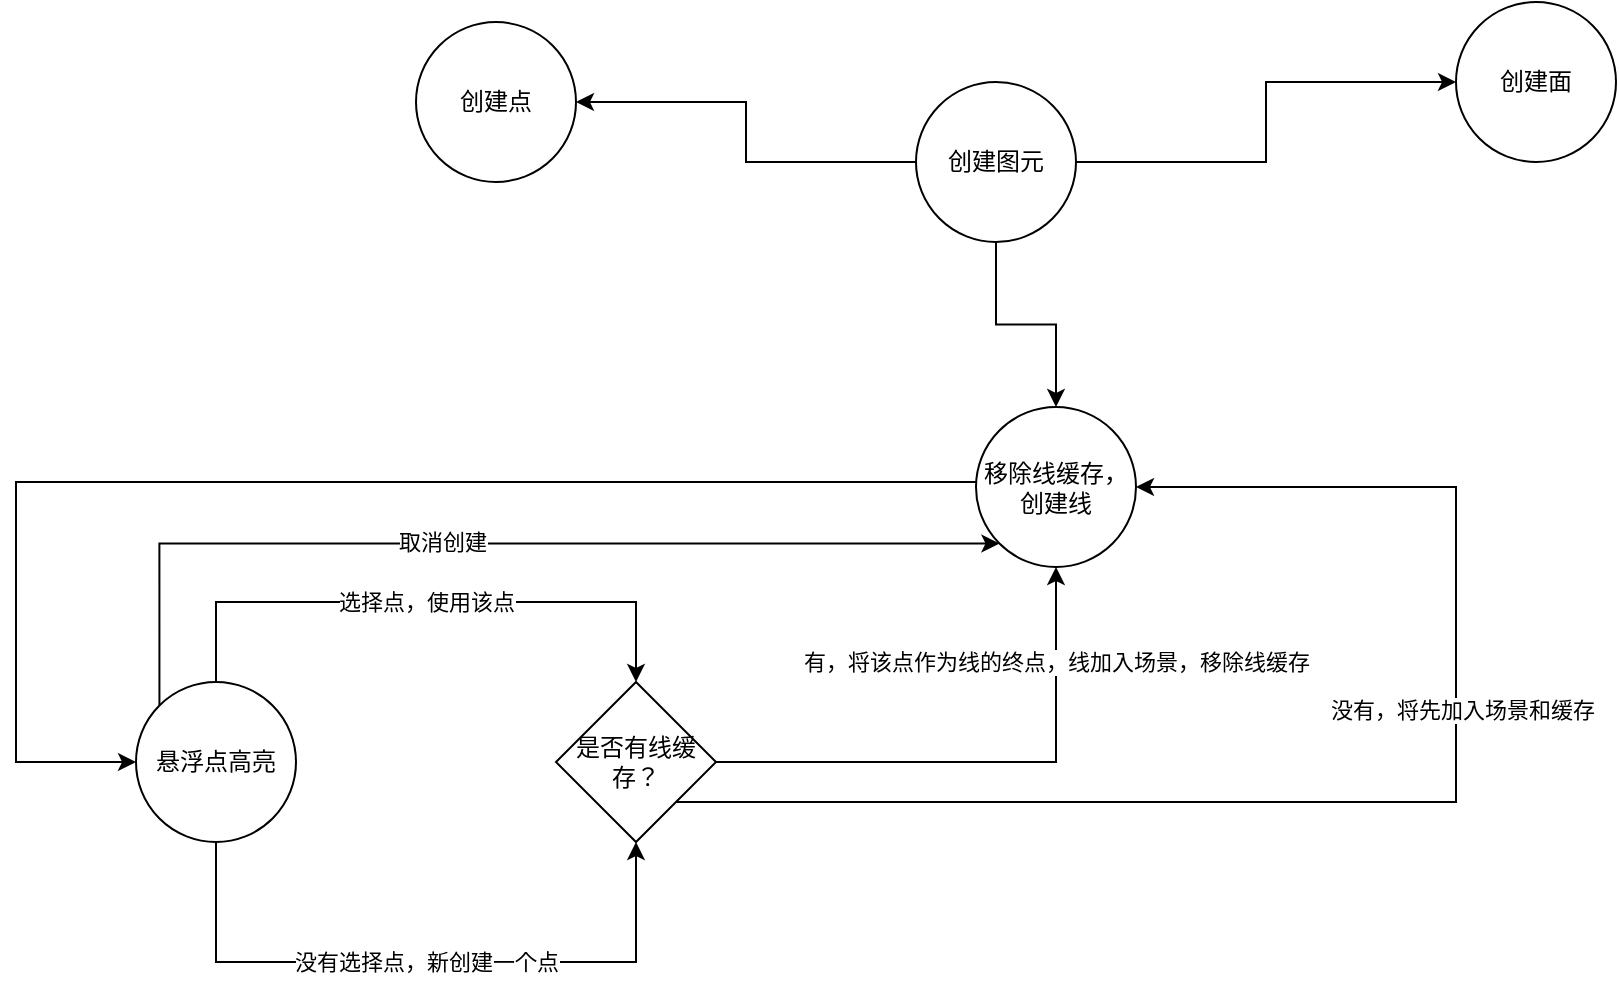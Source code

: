 <mxfile version="21.0.8" type="github">
  <diagram id="C5RBs43oDa-KdzZeNtuy" name="Page-1">
    <mxGraphModel dx="1695" dy="537" grid="1" gridSize="10" guides="1" tooltips="1" connect="1" arrows="1" fold="1" page="1" pageScale="1" pageWidth="827" pageHeight="1169" math="0" shadow="0">
      <root>
        <mxCell id="WIyWlLk6GJQsqaUBKTNV-0" />
        <mxCell id="WIyWlLk6GJQsqaUBKTNV-1" parent="WIyWlLk6GJQsqaUBKTNV-0" />
        <mxCell id="m3I1wzvR6y6KVqd5ag9C-13" value="" style="edgeStyle=orthogonalEdgeStyle;rounded=0;orthogonalLoop=1;jettySize=auto;html=1;" edge="1" parent="WIyWlLk6GJQsqaUBKTNV-1" source="m3I1wzvR6y6KVqd5ag9C-11" target="m3I1wzvR6y6KVqd5ag9C-12">
          <mxGeometry relative="1" as="geometry" />
        </mxCell>
        <mxCell id="m3I1wzvR6y6KVqd5ag9C-15" value="" style="edgeStyle=orthogonalEdgeStyle;rounded=0;orthogonalLoop=1;jettySize=auto;html=1;" edge="1" parent="WIyWlLk6GJQsqaUBKTNV-1" source="m3I1wzvR6y6KVqd5ag9C-11" target="m3I1wzvR6y6KVqd5ag9C-14">
          <mxGeometry relative="1" as="geometry" />
        </mxCell>
        <mxCell id="m3I1wzvR6y6KVqd5ag9C-17" value="" style="edgeStyle=orthogonalEdgeStyle;rounded=0;orthogonalLoop=1;jettySize=auto;html=1;" edge="1" parent="WIyWlLk6GJQsqaUBKTNV-1" source="m3I1wzvR6y6KVqd5ag9C-11" target="m3I1wzvR6y6KVqd5ag9C-16">
          <mxGeometry relative="1" as="geometry" />
        </mxCell>
        <mxCell id="m3I1wzvR6y6KVqd5ag9C-11" value="创建图元" style="ellipse;whiteSpace=wrap;html=1;aspect=fixed;" vertex="1" parent="WIyWlLk6GJQsqaUBKTNV-1">
          <mxGeometry x="90" y="50" width="80" height="80" as="geometry" />
        </mxCell>
        <mxCell id="m3I1wzvR6y6KVqd5ag9C-12" value="创建点" style="ellipse;whiteSpace=wrap;html=1;" vertex="1" parent="WIyWlLk6GJQsqaUBKTNV-1">
          <mxGeometry x="-160" y="20" width="80" height="80" as="geometry" />
        </mxCell>
        <mxCell id="m3I1wzvR6y6KVqd5ag9C-44" style="edgeStyle=orthogonalEdgeStyle;rounded=0;orthogonalLoop=1;jettySize=auto;html=1;" edge="1" parent="WIyWlLk6GJQsqaUBKTNV-1" source="m3I1wzvR6y6KVqd5ag9C-14" target="m3I1wzvR6y6KVqd5ag9C-42">
          <mxGeometry relative="1" as="geometry">
            <Array as="points">
              <mxPoint x="-360" y="250" />
              <mxPoint x="-360" y="390" />
            </Array>
          </mxGeometry>
        </mxCell>
        <mxCell id="m3I1wzvR6y6KVqd5ag9C-14" value="移除线缓存，创建线" style="ellipse;whiteSpace=wrap;html=1;" vertex="1" parent="WIyWlLk6GJQsqaUBKTNV-1">
          <mxGeometry x="120" y="212.5" width="80" height="80" as="geometry" />
        </mxCell>
        <mxCell id="m3I1wzvR6y6KVqd5ag9C-16" value="创建面" style="ellipse;whiteSpace=wrap;html=1;" vertex="1" parent="WIyWlLk6GJQsqaUBKTNV-1">
          <mxGeometry x="360" y="10" width="80" height="80" as="geometry" />
        </mxCell>
        <mxCell id="m3I1wzvR6y6KVqd5ag9C-24" value="" style="edgeStyle=orthogonalEdgeStyle;rounded=0;orthogonalLoop=1;jettySize=auto;html=1;entryX=0.5;entryY=1;entryDx=0;entryDy=0;" edge="1" parent="WIyWlLk6GJQsqaUBKTNV-1" source="m3I1wzvR6y6KVqd5ag9C-18" target="m3I1wzvR6y6KVqd5ag9C-14">
          <mxGeometry relative="1" as="geometry">
            <Array as="points">
              <mxPoint x="160" y="390" />
            </Array>
          </mxGeometry>
        </mxCell>
        <mxCell id="m3I1wzvR6y6KVqd5ag9C-45" value="有，将该点作为线的终点，线加入场景，移除线缓存" style="edgeLabel;html=1;align=center;verticalAlign=middle;resizable=0;points=[];" vertex="1" connectable="0" parent="m3I1wzvR6y6KVqd5ag9C-24">
          <mxGeometry relative="1" as="geometry">
            <mxPoint x="36" y="-50" as="offset" />
          </mxGeometry>
        </mxCell>
        <mxCell id="m3I1wzvR6y6KVqd5ag9C-48" style="edgeStyle=orthogonalEdgeStyle;rounded=0;orthogonalLoop=1;jettySize=auto;html=1;entryX=1;entryY=0.5;entryDx=0;entryDy=0;" edge="1" parent="WIyWlLk6GJQsqaUBKTNV-1" source="m3I1wzvR6y6KVqd5ag9C-18" target="m3I1wzvR6y6KVqd5ag9C-14">
          <mxGeometry relative="1" as="geometry">
            <Array as="points">
              <mxPoint x="360" y="410" />
              <mxPoint x="360" y="253" />
            </Array>
          </mxGeometry>
        </mxCell>
        <mxCell id="m3I1wzvR6y6KVqd5ag9C-49" value="没有，将先加入场景和缓存" style="edgeLabel;html=1;align=center;verticalAlign=middle;resizable=0;points=[];" vertex="1" connectable="0" parent="m3I1wzvR6y6KVqd5ag9C-48">
          <mxGeometry x="0.234" y="-3" relative="1" as="geometry">
            <mxPoint as="offset" />
          </mxGeometry>
        </mxCell>
        <mxCell id="m3I1wzvR6y6KVqd5ag9C-18" value="是否有线缓存？" style="rhombus;whiteSpace=wrap;html=1;spacing=5;" vertex="1" parent="WIyWlLk6GJQsqaUBKTNV-1">
          <mxGeometry x="-90" y="350" width="80" height="80" as="geometry" />
        </mxCell>
        <mxCell id="m3I1wzvR6y6KVqd5ag9C-36" style="edgeStyle=orthogonalEdgeStyle;rounded=0;orthogonalLoop=1;jettySize=auto;html=1;exitX=0.5;exitY=1;exitDx=0;exitDy=0;" edge="1" parent="WIyWlLk6GJQsqaUBKTNV-1" source="m3I1wzvR6y6KVqd5ag9C-42" target="m3I1wzvR6y6KVqd5ag9C-18">
          <mxGeometry relative="1" as="geometry">
            <mxPoint x="-209.996" y="315.014" as="sourcePoint" />
            <mxPoint x="-110.03" y="304.98" as="targetPoint" />
            <Array as="points">
              <mxPoint x="-260" y="490" />
              <mxPoint x="-50" y="490" />
            </Array>
          </mxGeometry>
        </mxCell>
        <mxCell id="m3I1wzvR6y6KVqd5ag9C-37" value="没有选择点，新创建一个点" style="edgeLabel;html=1;align=center;verticalAlign=middle;resizable=0;points=[];" vertex="1" connectable="0" parent="m3I1wzvR6y6KVqd5ag9C-36">
          <mxGeometry relative="1" as="geometry">
            <mxPoint as="offset" />
          </mxGeometry>
        </mxCell>
        <mxCell id="m3I1wzvR6y6KVqd5ag9C-39" value="" style="edgeStyle=orthogonalEdgeStyle;rounded=0;orthogonalLoop=1;jettySize=auto;html=1;exitX=0.5;exitY=0;exitDx=0;exitDy=0;verticalAlign=top;entryX=0.5;entryY=0;entryDx=0;entryDy=0;" edge="1" parent="WIyWlLk6GJQsqaUBKTNV-1" source="m3I1wzvR6y6KVqd5ag9C-42" target="m3I1wzvR6y6KVqd5ag9C-18">
          <mxGeometry relative="1" as="geometry">
            <mxPoint x="-200" y="480" as="sourcePoint" />
            <Array as="points">
              <mxPoint x="-260" y="310" />
              <mxPoint x="-50" y="310" />
            </Array>
          </mxGeometry>
        </mxCell>
        <mxCell id="m3I1wzvR6y6KVqd5ag9C-40" value="选择点，使用该点" style="edgeLabel;html=1;align=center;verticalAlign=middle;resizable=0;points=[];" vertex="1" connectable="0" parent="m3I1wzvR6y6KVqd5ag9C-39">
          <mxGeometry relative="1" as="geometry">
            <mxPoint as="offset" />
          </mxGeometry>
        </mxCell>
        <mxCell id="m3I1wzvR6y6KVqd5ag9C-46" style="edgeStyle=orthogonalEdgeStyle;rounded=0;orthogonalLoop=1;jettySize=auto;html=1;entryX=0;entryY=1;entryDx=0;entryDy=0;exitX=0;exitY=0;exitDx=0;exitDy=0;" edge="1" parent="WIyWlLk6GJQsqaUBKTNV-1" source="m3I1wzvR6y6KVqd5ag9C-42" target="m3I1wzvR6y6KVqd5ag9C-14">
          <mxGeometry relative="1" as="geometry">
            <Array as="points">
              <mxPoint x="-288" y="281" />
            </Array>
          </mxGeometry>
        </mxCell>
        <mxCell id="m3I1wzvR6y6KVqd5ag9C-47" value="取消创建" style="edgeLabel;html=1;align=center;verticalAlign=middle;resizable=0;points=[];" vertex="1" connectable="0" parent="m3I1wzvR6y6KVqd5ag9C-46">
          <mxGeometry x="-0.114" y="1" relative="1" as="geometry">
            <mxPoint as="offset" />
          </mxGeometry>
        </mxCell>
        <mxCell id="m3I1wzvR6y6KVqd5ag9C-42" value="悬浮点高亮" style="ellipse;whiteSpace=wrap;html=1;aspect=fixed;" vertex="1" parent="WIyWlLk6GJQsqaUBKTNV-1">
          <mxGeometry x="-300" y="350" width="80" height="80" as="geometry" />
        </mxCell>
      </root>
    </mxGraphModel>
  </diagram>
</mxfile>
